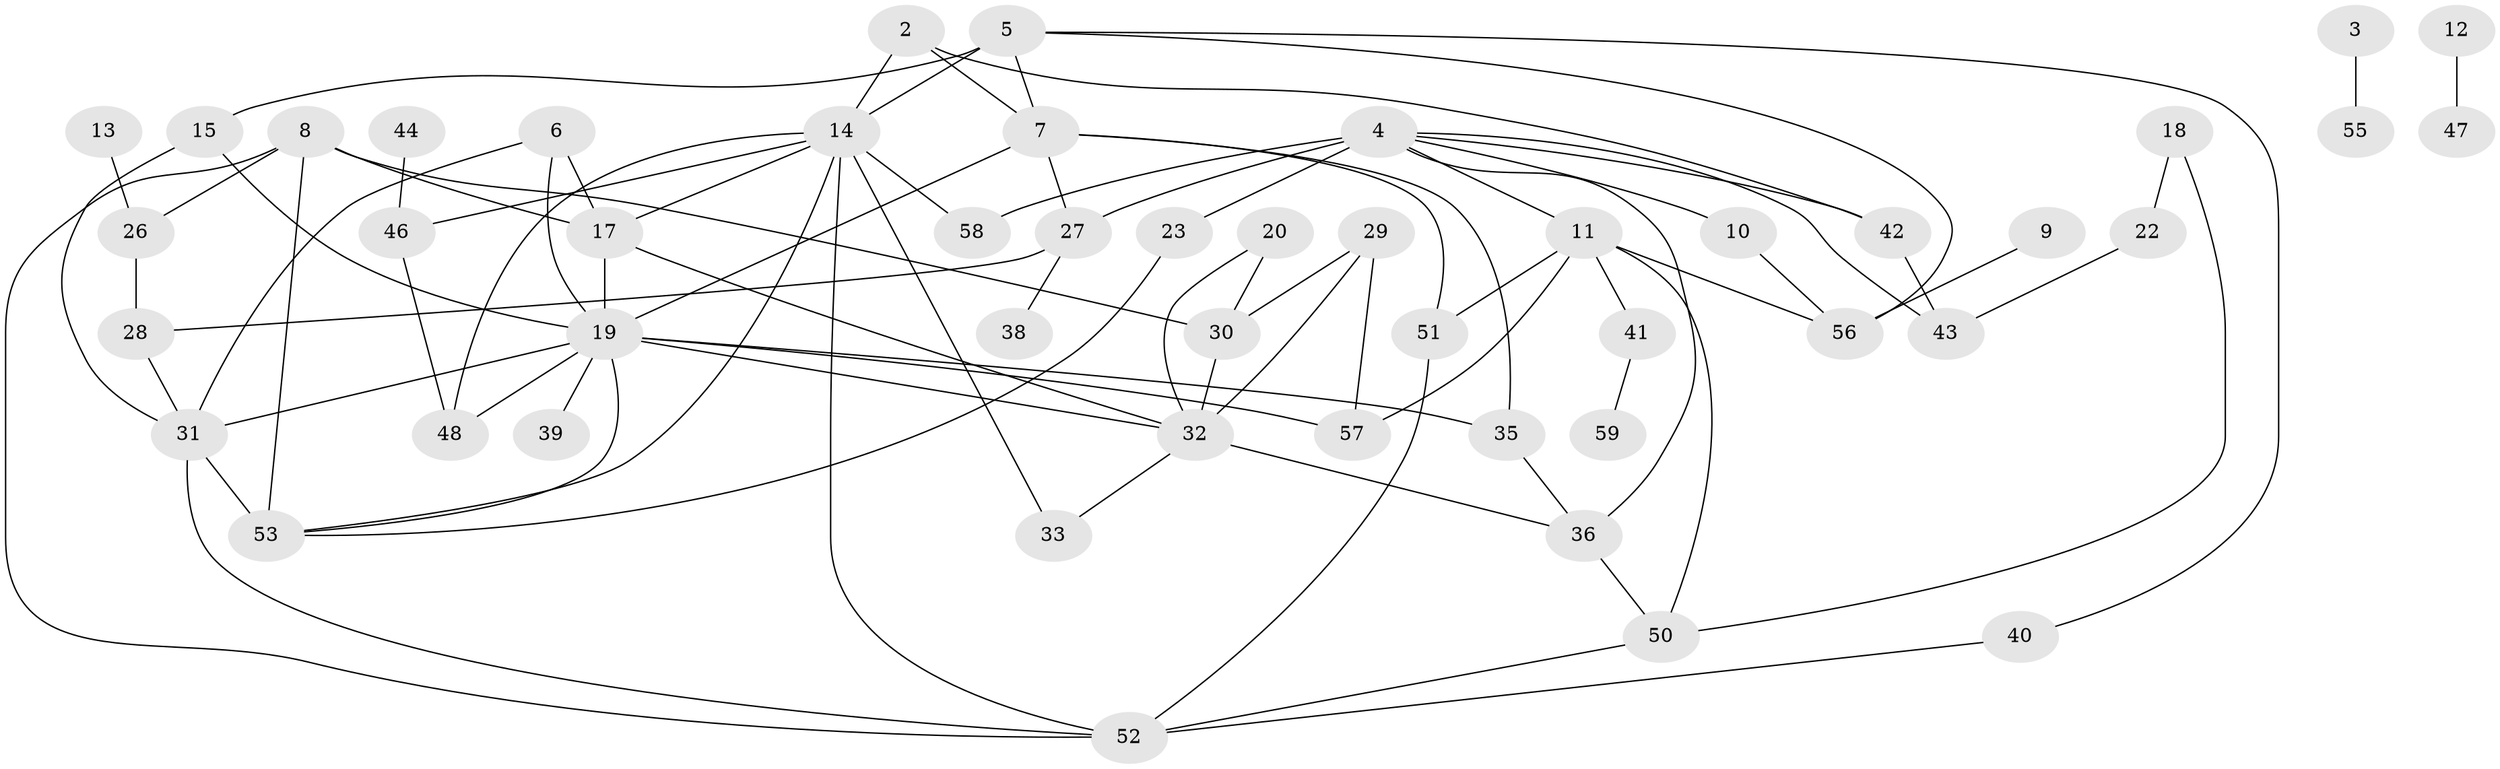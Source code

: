 // original degree distribution, {0: 0.06837606837606838, 3: 0.23931623931623933, 1: 0.20512820512820512, 2: 0.2564102564102564, 5: 0.042735042735042736, 4: 0.13675213675213677, 6: 0.03418803418803419, 8: 0.008547008547008548, 7: 0.008547008547008548}
// Generated by graph-tools (version 1.1) at 2025/33/03/09/25 02:33:50]
// undirected, 49 vertices, 83 edges
graph export_dot {
graph [start="1"]
  node [color=gray90,style=filled];
  2;
  3;
  4;
  5;
  6;
  7;
  8;
  9;
  10;
  11;
  12;
  13;
  14;
  15;
  17;
  18;
  19;
  20;
  22;
  23;
  26;
  27;
  28;
  29;
  30;
  31;
  32;
  33;
  35;
  36;
  38;
  39;
  40;
  41;
  42;
  43;
  44;
  46;
  47;
  48;
  50;
  51;
  52;
  53;
  55;
  56;
  57;
  58;
  59;
  2 -- 7 [weight=1.0];
  2 -- 14 [weight=1.0];
  2 -- 42 [weight=1.0];
  3 -- 55 [weight=1.0];
  4 -- 10 [weight=1.0];
  4 -- 11 [weight=1.0];
  4 -- 23 [weight=2.0];
  4 -- 27 [weight=2.0];
  4 -- 36 [weight=1.0];
  4 -- 42 [weight=1.0];
  4 -- 43 [weight=1.0];
  4 -- 58 [weight=1.0];
  5 -- 7 [weight=1.0];
  5 -- 14 [weight=1.0];
  5 -- 15 [weight=3.0];
  5 -- 40 [weight=1.0];
  5 -- 56 [weight=1.0];
  6 -- 17 [weight=2.0];
  6 -- 19 [weight=1.0];
  6 -- 31 [weight=1.0];
  7 -- 19 [weight=1.0];
  7 -- 27 [weight=1.0];
  7 -- 35 [weight=1.0];
  7 -- 51 [weight=1.0];
  8 -- 17 [weight=1.0];
  8 -- 26 [weight=1.0];
  8 -- 30 [weight=1.0];
  8 -- 52 [weight=1.0];
  8 -- 53 [weight=2.0];
  9 -- 56 [weight=1.0];
  10 -- 56 [weight=1.0];
  11 -- 41 [weight=1.0];
  11 -- 50 [weight=1.0];
  11 -- 51 [weight=1.0];
  11 -- 56 [weight=1.0];
  11 -- 57 [weight=1.0];
  12 -- 47 [weight=1.0];
  13 -- 26 [weight=1.0];
  14 -- 17 [weight=1.0];
  14 -- 33 [weight=1.0];
  14 -- 46 [weight=1.0];
  14 -- 48 [weight=1.0];
  14 -- 52 [weight=1.0];
  14 -- 53 [weight=1.0];
  14 -- 58 [weight=1.0];
  15 -- 19 [weight=1.0];
  15 -- 31 [weight=2.0];
  17 -- 19 [weight=1.0];
  17 -- 32 [weight=1.0];
  18 -- 22 [weight=1.0];
  18 -- 50 [weight=1.0];
  19 -- 31 [weight=1.0];
  19 -- 32 [weight=1.0];
  19 -- 35 [weight=1.0];
  19 -- 39 [weight=1.0];
  19 -- 48 [weight=1.0];
  19 -- 53 [weight=1.0];
  19 -- 57 [weight=1.0];
  20 -- 30 [weight=1.0];
  20 -- 32 [weight=1.0];
  22 -- 43 [weight=1.0];
  23 -- 53 [weight=1.0];
  26 -- 28 [weight=1.0];
  27 -- 28 [weight=1.0];
  27 -- 38 [weight=1.0];
  28 -- 31 [weight=1.0];
  29 -- 30 [weight=1.0];
  29 -- 32 [weight=1.0];
  29 -- 57 [weight=1.0];
  30 -- 32 [weight=2.0];
  31 -- 52 [weight=1.0];
  31 -- 53 [weight=2.0];
  32 -- 33 [weight=1.0];
  32 -- 36 [weight=1.0];
  35 -- 36 [weight=1.0];
  36 -- 50 [weight=1.0];
  40 -- 52 [weight=1.0];
  41 -- 59 [weight=1.0];
  42 -- 43 [weight=1.0];
  44 -- 46 [weight=1.0];
  46 -- 48 [weight=1.0];
  50 -- 52 [weight=1.0];
  51 -- 52 [weight=1.0];
}
